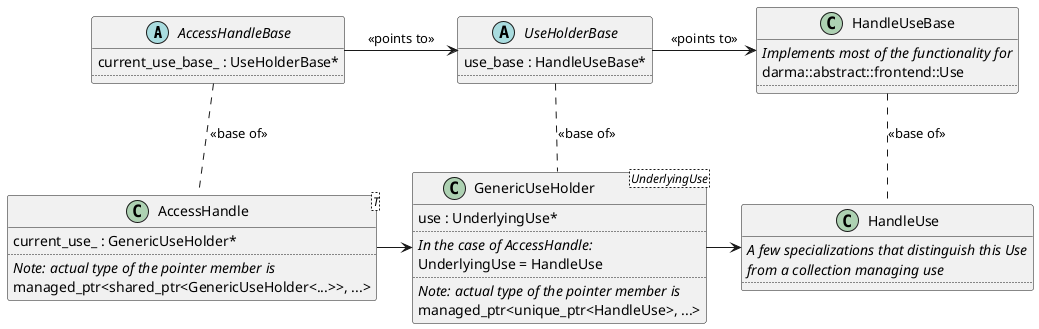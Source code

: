 @startuml

abstract class AccessHandleBase {
    current_use_base_ : UseHolderBase*
    ..
}
class AccessHandle <T> {
    current_use_ : GenericUseHolder*
    ..
    <i>Note: actual type of the pointer member is</i>
    managed_ptr<shared_ptr<GenericUseHolder<...>>, ...>
}
AccessHandleBase .down. AccessHandle : << base of >>

AccessHandleBase -right-> UseHolderBase : <<points to>>
abstract class UseHolderBase {
    use_base : HandleUseBase*
    ..
}
class GenericUseHolder <UnderlyingUse> {
    use : UnderlyingUse*
    ..
    <i>In the case of AccessHandle:</i>
    UnderlyingUse = HandleUse
    ..
    <i>Note: actual type of the pointer member is</i>
    managed_ptr<unique_ptr<HandleUse>, ...>
}
UseHolderBase .down. GenericUseHolder : << base of >>
AccessHandle -right-> GenericUseHolder

class HandleUseBase {
  <i>Implements most of the functionality for
  darma::abstract::frontend::Use
  ..
}

class HandleUse {
  <i>A few specializations that distinguish this Use
  <i>from a collection managing use
  ..
}
HandleUseBase .down. HandleUse : << base of >>
GenericUseHolder -right-> HandleUse
UseHolderBase -right-> HandleUseBase : << points to >>

@enduml